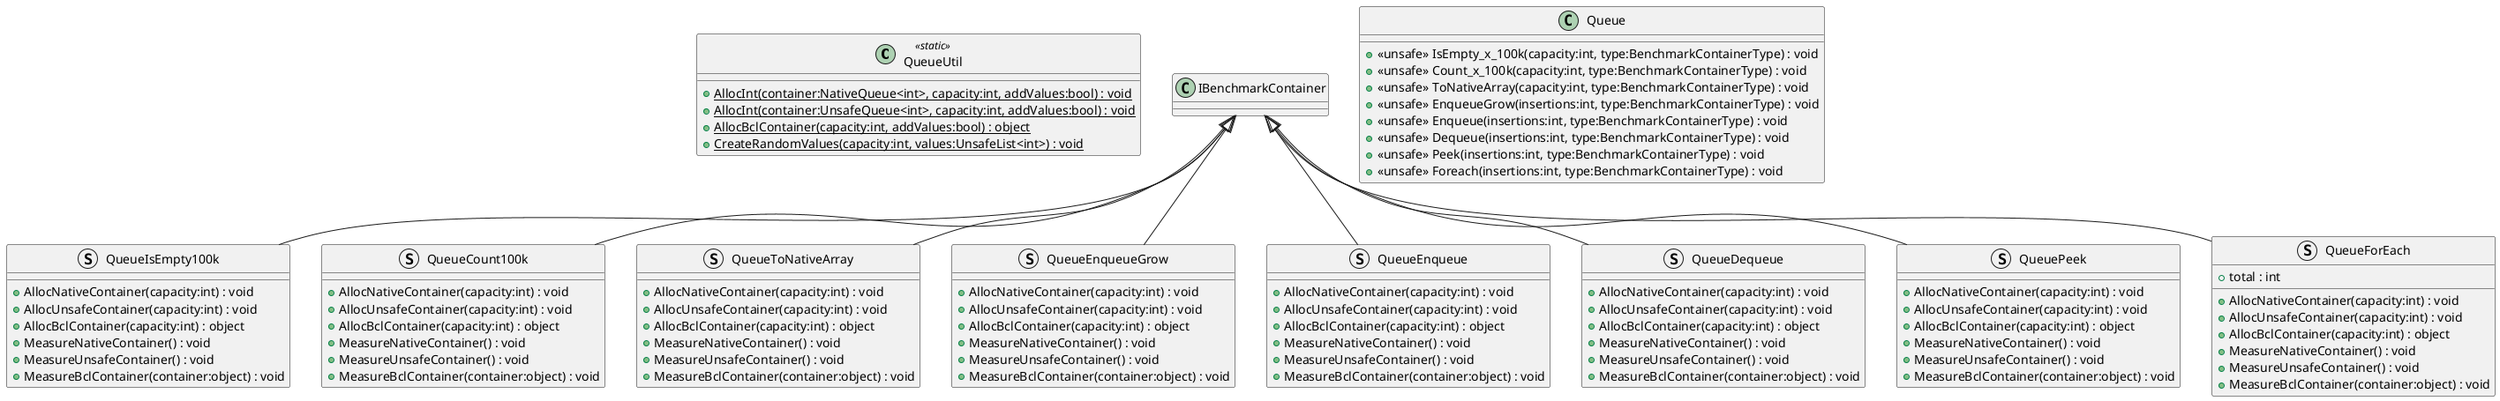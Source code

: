 @startuml
class QueueUtil <<static>> {
    {static} + AllocInt(container:NativeQueue<int>, capacity:int, addValues:bool) : void
    {static} + AllocInt(container:UnsafeQueue<int>, capacity:int, addValues:bool) : void
    {static} + AllocBclContainer(capacity:int, addValues:bool) : object
    {static} + CreateRandomValues(capacity:int, values:UnsafeList<int>) : void
}
struct QueueIsEmpty100k {
    + AllocNativeContainer(capacity:int) : void
    + AllocUnsafeContainer(capacity:int) : void
    + AllocBclContainer(capacity:int) : object
    + MeasureNativeContainer() : void
    + MeasureUnsafeContainer() : void
    + MeasureBclContainer(container:object) : void
}
struct QueueCount100k {
    + AllocNativeContainer(capacity:int) : void
    + AllocUnsafeContainer(capacity:int) : void
    + AllocBclContainer(capacity:int) : object
    + MeasureNativeContainer() : void
    + MeasureUnsafeContainer() : void
    + MeasureBclContainer(container:object) : void
}
struct QueueToNativeArray {
    + AllocNativeContainer(capacity:int) : void
    + AllocUnsafeContainer(capacity:int) : void
    + AllocBclContainer(capacity:int) : object
    + MeasureNativeContainer() : void
    + MeasureUnsafeContainer() : void
    + MeasureBclContainer(container:object) : void
}
struct QueueEnqueueGrow {
    + AllocNativeContainer(capacity:int) : void
    + AllocUnsafeContainer(capacity:int) : void
    + AllocBclContainer(capacity:int) : object
    + MeasureNativeContainer() : void
    + MeasureUnsafeContainer() : void
    + MeasureBclContainer(container:object) : void
}
struct QueueEnqueue {
    + AllocNativeContainer(capacity:int) : void
    + AllocUnsafeContainer(capacity:int) : void
    + AllocBclContainer(capacity:int) : object
    + MeasureNativeContainer() : void
    + MeasureUnsafeContainer() : void
    + MeasureBclContainer(container:object) : void
}
struct QueueDequeue {
    + AllocNativeContainer(capacity:int) : void
    + AllocUnsafeContainer(capacity:int) : void
    + AllocBclContainer(capacity:int) : object
    + MeasureNativeContainer() : void
    + MeasureUnsafeContainer() : void
    + MeasureBclContainer(container:object) : void
}
struct QueuePeek {
    + AllocNativeContainer(capacity:int) : void
    + AllocUnsafeContainer(capacity:int) : void
    + AllocBclContainer(capacity:int) : object
    + MeasureNativeContainer() : void
    + MeasureUnsafeContainer() : void
    + MeasureBclContainer(container:object) : void
}
struct QueueForEach {
    + total : int
    + AllocNativeContainer(capacity:int) : void
    + AllocUnsafeContainer(capacity:int) : void
    + AllocBclContainer(capacity:int) : object
    + MeasureNativeContainer() : void
    + MeasureUnsafeContainer() : void
    + MeasureBclContainer(container:object) : void
}
class Queue {
    + <<unsafe>> IsEmpty_x_100k(capacity:int, type:BenchmarkContainerType) : void
    + <<unsafe>> Count_x_100k(capacity:int, type:BenchmarkContainerType) : void
    + <<unsafe>> ToNativeArray(capacity:int, type:BenchmarkContainerType) : void
    + <<unsafe>> EnqueueGrow(insertions:int, type:BenchmarkContainerType) : void
    + <<unsafe>> Enqueue(insertions:int, type:BenchmarkContainerType) : void
    + <<unsafe>> Dequeue(insertions:int, type:BenchmarkContainerType) : void
    + <<unsafe>> Peek(insertions:int, type:BenchmarkContainerType) : void
    + <<unsafe>> Foreach(insertions:int, type:BenchmarkContainerType) : void
}
IBenchmarkContainer <|-- QueueIsEmpty100k
IBenchmarkContainer <|-- QueueCount100k
IBenchmarkContainer <|-- QueueToNativeArray
IBenchmarkContainer <|-- QueueEnqueueGrow
IBenchmarkContainer <|-- QueueEnqueue
IBenchmarkContainer <|-- QueueDequeue
IBenchmarkContainer <|-- QueuePeek
IBenchmarkContainer <|-- QueueForEach
@enduml
